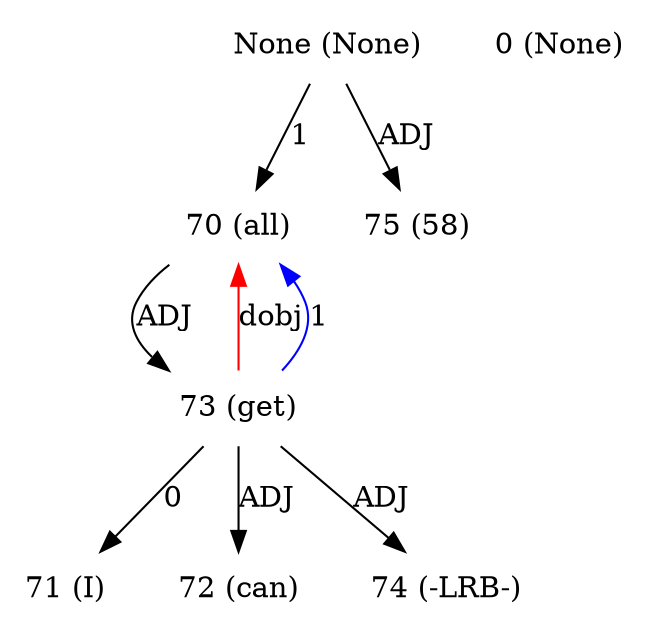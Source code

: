 digraph G{
edge [dir=forward]
node [shape=plaintext]

None [label="None (None)"]
None -> 70 [label="1"]
None [label="None (None)"]
None -> 75 [label="ADJ"]
0 [label="0 (None)"]
70 [label="70 (all)"]
70 -> 73 [label="ADJ"]
73 -> 70 [label="dobj", color="red"]
71 [label="71 (I)"]
72 [label="72 (can)"]
73 [label="73 (get)"]
73 -> 70 [label="1", color="blue"]
73 -> 71 [label="0"]
73 -> 72 [label="ADJ"]
73 -> 74 [label="ADJ"]
74 [label="74 (-LRB-)"]
75 [label="75 (58)"]
}
